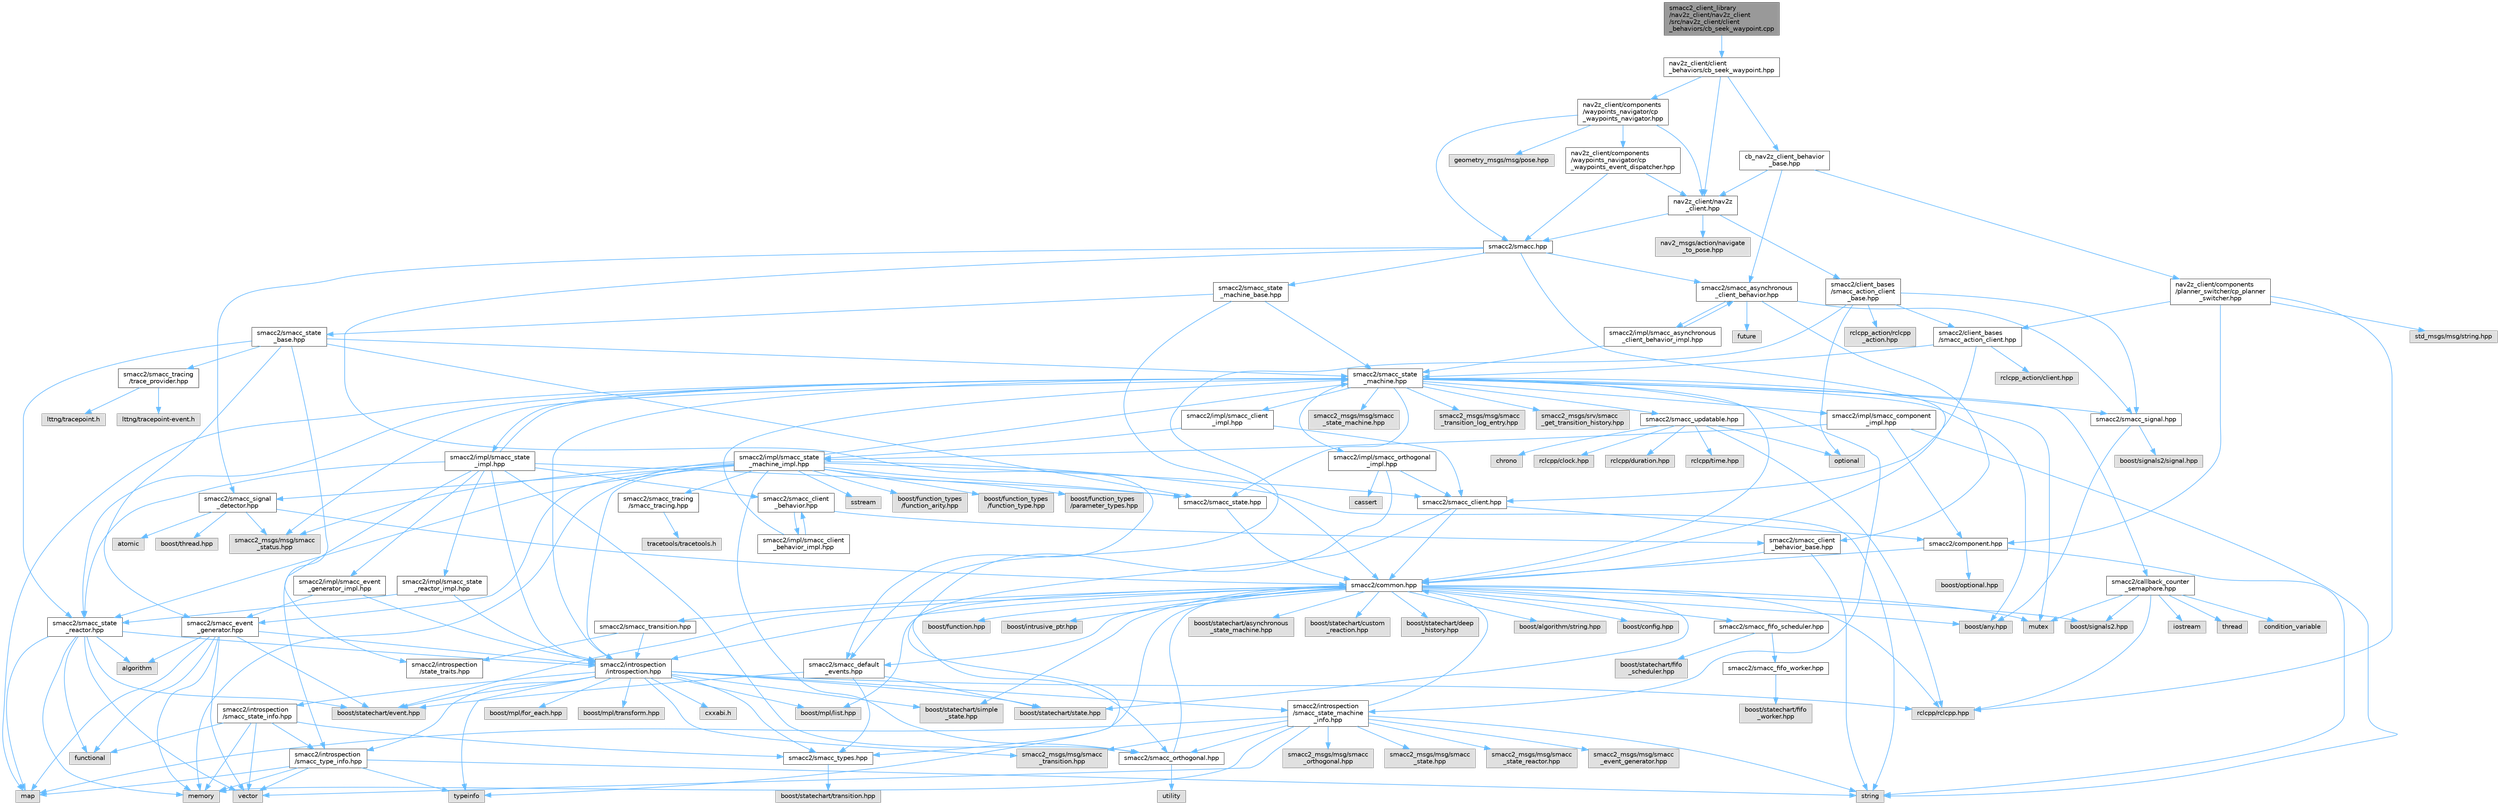 digraph "smacc2_client_library/nav2z_client/nav2z_client/src/nav2z_client/client_behaviors/cb_seek_waypoint.cpp"
{
 // LATEX_PDF_SIZE
  bgcolor="transparent";
  edge [fontname=Helvetica,fontsize=10,labelfontname=Helvetica,labelfontsize=10];
  node [fontname=Helvetica,fontsize=10,shape=box,height=0.2,width=0.4];
  Node1 [label="smacc2_client_library\l/nav2z_client/nav2z_client\l/src/nav2z_client/client\l_behaviors/cb_seek_waypoint.cpp",height=0.2,width=0.4,color="gray40", fillcolor="grey60", style="filled", fontcolor="black",tooltip=" "];
  Node1 -> Node2 [color="steelblue1",style="solid"];
  Node2 [label="nav2z_client/client\l_behaviors/cb_seek_waypoint.hpp",height=0.2,width=0.4,color="grey40", fillcolor="white", style="filled",URL="$cb__seek__waypoint_8hpp.html",tooltip=" "];
  Node2 -> Node3 [color="steelblue1",style="solid"];
  Node3 [label="nav2z_client/components\l/waypoints_navigator/cp\l_waypoints_navigator.hpp",height=0.2,width=0.4,color="grey40", fillcolor="white", style="filled",URL="$cp__waypoints__navigator_8hpp.html",tooltip=" "];
  Node3 -> Node4 [color="steelblue1",style="solid"];
  Node4 [label="nav2z_client/components\l/waypoints_navigator/cp\l_waypoints_event_dispatcher.hpp",height=0.2,width=0.4,color="grey40", fillcolor="white", style="filled",URL="$cp__waypoints__event__dispatcher_8hpp.html",tooltip=" "];
  Node4 -> Node5 [color="steelblue1",style="solid"];
  Node5 [label="nav2z_client/nav2z\l_client.hpp",height=0.2,width=0.4,color="grey40", fillcolor="white", style="filled",URL="$nav2z__client_8hpp.html",tooltip=" "];
  Node5 -> Node6 [color="steelblue1",style="solid"];
  Node6 [label="smacc2/client_bases\l/smacc_action_client\l_base.hpp",height=0.2,width=0.4,color="grey40", fillcolor="white", style="filled",URL="$smacc__action__client__base_8hpp.html",tooltip=" "];
  Node6 -> Node7 [color="steelblue1",style="solid"];
  Node7 [label="smacc2/client_bases\l/smacc_action_client.hpp",height=0.2,width=0.4,color="grey40", fillcolor="white", style="filled",URL="$smacc__action__client_8hpp.html",tooltip=" "];
  Node7 -> Node8 [color="steelblue1",style="solid"];
  Node8 [label="smacc2/smacc_client.hpp",height=0.2,width=0.4,color="grey40", fillcolor="white", style="filled",URL="$smacc__client_8hpp.html",tooltip=" "];
  Node8 -> Node9 [color="steelblue1",style="solid"];
  Node9 [label="smacc2/common.hpp",height=0.2,width=0.4,color="grey40", fillcolor="white", style="filled",URL="$include_2smacc2_2common_8hpp.html",tooltip=" "];
  Node9 -> Node10 [color="steelblue1",style="solid"];
  Node10 [label="boost/statechart/asynchronous\l_state_machine.hpp",height=0.2,width=0.4,color="grey60", fillcolor="#E0E0E0", style="filled",tooltip=" "];
  Node9 -> Node11 [color="steelblue1",style="solid"];
  Node11 [label="boost/statechart/custom\l_reaction.hpp",height=0.2,width=0.4,color="grey60", fillcolor="#E0E0E0", style="filled",tooltip=" "];
  Node9 -> Node12 [color="steelblue1",style="solid"];
  Node12 [label="boost/statechart/deep\l_history.hpp",height=0.2,width=0.4,color="grey60", fillcolor="#E0E0E0", style="filled",tooltip=" "];
  Node9 -> Node13 [color="steelblue1",style="solid"];
  Node13 [label="boost/statechart/event.hpp",height=0.2,width=0.4,color="grey60", fillcolor="#E0E0E0", style="filled",tooltip=" "];
  Node9 -> Node14 [color="steelblue1",style="solid"];
  Node14 [label="boost/statechart/simple\l_state.hpp",height=0.2,width=0.4,color="grey60", fillcolor="#E0E0E0", style="filled",tooltip=" "];
  Node9 -> Node15 [color="steelblue1",style="solid"];
  Node15 [label="boost/statechart/state.hpp",height=0.2,width=0.4,color="grey60", fillcolor="#E0E0E0", style="filled",tooltip=" "];
  Node9 -> Node16 [color="steelblue1",style="solid"];
  Node16 [label="boost/algorithm/string.hpp",height=0.2,width=0.4,color="grey60", fillcolor="#E0E0E0", style="filled",tooltip=" "];
  Node9 -> Node17 [color="steelblue1",style="solid"];
  Node17 [label="boost/any.hpp",height=0.2,width=0.4,color="grey60", fillcolor="#E0E0E0", style="filled",tooltip=" "];
  Node9 -> Node18 [color="steelblue1",style="solid"];
  Node18 [label="boost/config.hpp",height=0.2,width=0.4,color="grey60", fillcolor="#E0E0E0", style="filled",tooltip=" "];
  Node9 -> Node19 [color="steelblue1",style="solid"];
  Node19 [label="boost/function.hpp",height=0.2,width=0.4,color="grey60", fillcolor="#E0E0E0", style="filled",tooltip=" "];
  Node9 -> Node20 [color="steelblue1",style="solid"];
  Node20 [label="boost/intrusive_ptr.hpp",height=0.2,width=0.4,color="grey60", fillcolor="#E0E0E0", style="filled",tooltip=" "];
  Node9 -> Node21 [color="steelblue1",style="solid"];
  Node21 [label="boost/mpl/list.hpp",height=0.2,width=0.4,color="grey60", fillcolor="#E0E0E0", style="filled",tooltip=" "];
  Node9 -> Node22 [color="steelblue1",style="solid"];
  Node22 [label="boost/signals2.hpp",height=0.2,width=0.4,color="grey60", fillcolor="#E0E0E0", style="filled",tooltip=" "];
  Node9 -> Node23 [color="steelblue1",style="solid"];
  Node23 [label="mutex",height=0.2,width=0.4,color="grey60", fillcolor="#E0E0E0", style="filled",tooltip=" "];
  Node9 -> Node24 [color="steelblue1",style="solid"];
  Node24 [label="rclcpp/rclcpp.hpp",height=0.2,width=0.4,color="grey60", fillcolor="#E0E0E0", style="filled",tooltip=" "];
  Node9 -> Node25 [color="steelblue1",style="solid"];
  Node25 [label="smacc2/introspection\l/introspection.hpp",height=0.2,width=0.4,color="grey40", fillcolor="white", style="filled",URL="$introspection_8hpp.html",tooltip=" "];
  Node25 -> Node13 [color="steelblue1",style="solid"];
  Node25 -> Node14 [color="steelblue1",style="solid"];
  Node25 -> Node15 [color="steelblue1",style="solid"];
  Node25 -> Node26 [color="steelblue1",style="solid"];
  Node26 [label="boost/mpl/for_each.hpp",height=0.2,width=0.4,color="grey60", fillcolor="#E0E0E0", style="filled",tooltip=" "];
  Node25 -> Node21 [color="steelblue1",style="solid"];
  Node25 -> Node27 [color="steelblue1",style="solid"];
  Node27 [label="boost/mpl/transform.hpp",height=0.2,width=0.4,color="grey60", fillcolor="#E0E0E0", style="filled",tooltip=" "];
  Node25 -> Node24 [color="steelblue1",style="solid"];
  Node25 -> Node28 [color="steelblue1",style="solid"];
  Node28 [label="typeinfo",height=0.2,width=0.4,color="grey60", fillcolor="#E0E0E0", style="filled",tooltip=" "];
  Node25 -> Node29 [color="steelblue1",style="solid"];
  Node29 [label="smacc2/introspection\l/smacc_state_info.hpp",height=0.2,width=0.4,color="grey40", fillcolor="white", style="filled",URL="$smacc__state__info_8hpp.html",tooltip=" "];
  Node29 -> Node30 [color="steelblue1",style="solid"];
  Node30 [label="functional",height=0.2,width=0.4,color="grey60", fillcolor="#E0E0E0", style="filled",tooltip=" "];
  Node29 -> Node31 [color="steelblue1",style="solid"];
  Node31 [label="memory",height=0.2,width=0.4,color="grey60", fillcolor="#E0E0E0", style="filled",tooltip=" "];
  Node29 -> Node32 [color="steelblue1",style="solid"];
  Node32 [label="smacc2/introspection\l/smacc_type_info.hpp",height=0.2,width=0.4,color="grey40", fillcolor="white", style="filled",URL="$smacc__type__info_8hpp.html",tooltip=" "];
  Node32 -> Node33 [color="steelblue1",style="solid"];
  Node33 [label="map",height=0.2,width=0.4,color="grey60", fillcolor="#E0E0E0", style="filled",tooltip=" "];
  Node32 -> Node31 [color="steelblue1",style="solid"];
  Node32 -> Node34 [color="steelblue1",style="solid"];
  Node34 [label="string",height=0.2,width=0.4,color="grey60", fillcolor="#E0E0E0", style="filled",tooltip=" "];
  Node32 -> Node28 [color="steelblue1",style="solid"];
  Node32 -> Node35 [color="steelblue1",style="solid"];
  Node35 [label="vector",height=0.2,width=0.4,color="grey60", fillcolor="#E0E0E0", style="filled",tooltip=" "];
  Node29 -> Node36 [color="steelblue1",style="solid"];
  Node36 [label="smacc2/smacc_types.hpp",height=0.2,width=0.4,color="grey40", fillcolor="white", style="filled",URL="$smacc__types_8hpp.html",tooltip=" "];
  Node36 -> Node37 [color="steelblue1",style="solid"];
  Node37 [label="boost/statechart/transition.hpp",height=0.2,width=0.4,color="grey60", fillcolor="#E0E0E0", style="filled",tooltip=" "];
  Node29 -> Node35 [color="steelblue1",style="solid"];
  Node25 -> Node32 [color="steelblue1",style="solid"];
  Node25 -> Node36 [color="steelblue1",style="solid"];
  Node25 -> Node38 [color="steelblue1",style="solid"];
  Node38 [label="cxxabi.h",height=0.2,width=0.4,color="grey60", fillcolor="#E0E0E0", style="filled",tooltip=" "];
  Node25 -> Node39 [color="steelblue1",style="solid"];
  Node39 [label="smacc2_msgs/msg/smacc\l_transition.hpp",height=0.2,width=0.4,color="grey60", fillcolor="#E0E0E0", style="filled",tooltip=" "];
  Node25 -> Node40 [color="steelblue1",style="solid"];
  Node40 [label="smacc2/introspection\l/smacc_state_machine\l_info.hpp",height=0.2,width=0.4,color="grey40", fillcolor="white", style="filled",URL="$smacc__state__machine__info_8hpp.html",tooltip=" "];
  Node40 -> Node33 [color="steelblue1",style="solid"];
  Node40 -> Node31 [color="steelblue1",style="solid"];
  Node40 -> Node34 [color="steelblue1",style="solid"];
  Node40 -> Node35 [color="steelblue1",style="solid"];
  Node40 -> Node9 [color="steelblue1",style="solid"];
  Node40 -> Node41 [color="steelblue1",style="solid"];
  Node41 [label="smacc2/smacc_orthogonal.hpp",height=0.2,width=0.4,color="grey40", fillcolor="white", style="filled",URL="$smacc__orthogonal_8hpp.html",tooltip=" "];
  Node41 -> Node9 [color="steelblue1",style="solid"];
  Node41 -> Node42 [color="steelblue1",style="solid"];
  Node42 [label="utility",height=0.2,width=0.4,color="grey60", fillcolor="#E0E0E0", style="filled",tooltip=" "];
  Node40 -> Node43 [color="steelblue1",style="solid"];
  Node43 [label="smacc2_msgs/msg/smacc\l_event_generator.hpp",height=0.2,width=0.4,color="grey60", fillcolor="#E0E0E0", style="filled",tooltip=" "];
  Node40 -> Node44 [color="steelblue1",style="solid"];
  Node44 [label="smacc2_msgs/msg/smacc\l_orthogonal.hpp",height=0.2,width=0.4,color="grey60", fillcolor="#E0E0E0", style="filled",tooltip=" "];
  Node40 -> Node45 [color="steelblue1",style="solid"];
  Node45 [label="smacc2_msgs/msg/smacc\l_state.hpp",height=0.2,width=0.4,color="grey60", fillcolor="#E0E0E0", style="filled",tooltip=" "];
  Node40 -> Node46 [color="steelblue1",style="solid"];
  Node46 [label="smacc2_msgs/msg/smacc\l_state_reactor.hpp",height=0.2,width=0.4,color="grey60", fillcolor="#E0E0E0", style="filled",tooltip=" "];
  Node40 -> Node39 [color="steelblue1",style="solid"];
  Node9 -> Node47 [color="steelblue1",style="solid"];
  Node47 [label="smacc2/smacc_fifo_scheduler.hpp",height=0.2,width=0.4,color="grey40", fillcolor="white", style="filled",URL="$smacc__fifo__scheduler_8hpp.html",tooltip=" "];
  Node47 -> Node48 [color="steelblue1",style="solid"];
  Node48 [label="boost/statechart/fifo\l_scheduler.hpp",height=0.2,width=0.4,color="grey60", fillcolor="#E0E0E0", style="filled",tooltip=" "];
  Node47 -> Node49 [color="steelblue1",style="solid"];
  Node49 [label="smacc2/smacc_fifo_worker.hpp",height=0.2,width=0.4,color="grey40", fillcolor="white", style="filled",URL="$smacc__fifo__worker_8hpp.html",tooltip=" "];
  Node49 -> Node50 [color="steelblue1",style="solid"];
  Node50 [label="boost/statechart/fifo\l_worker.hpp",height=0.2,width=0.4,color="grey60", fillcolor="#E0E0E0", style="filled",tooltip=" "];
  Node9 -> Node36 [color="steelblue1",style="solid"];
  Node9 -> Node51 [color="steelblue1",style="solid"];
  Node51 [label="smacc2/smacc_default\l_events.hpp",height=0.2,width=0.4,color="grey40", fillcolor="white", style="filled",URL="$smacc__default__events_8hpp.html",tooltip=" "];
  Node51 -> Node36 [color="steelblue1",style="solid"];
  Node51 -> Node13 [color="steelblue1",style="solid"];
  Node51 -> Node15 [color="steelblue1",style="solid"];
  Node9 -> Node52 [color="steelblue1",style="solid"];
  Node52 [label="smacc2/smacc_transition.hpp",height=0.2,width=0.4,color="grey40", fillcolor="white", style="filled",URL="$smacc__transition_8hpp.html",tooltip=" "];
  Node52 -> Node25 [color="steelblue1",style="solid"];
  Node52 -> Node53 [color="steelblue1",style="solid"];
  Node53 [label="smacc2/introspection\l/state_traits.hpp",height=0.2,width=0.4,color="grey40", fillcolor="white", style="filled",URL="$state__traits_8hpp.html",tooltip=" "];
  Node8 -> Node54 [color="steelblue1",style="solid"];
  Node54 [label="smacc2/component.hpp",height=0.2,width=0.4,color="grey40", fillcolor="white", style="filled",URL="$component_8hpp.html",tooltip=" "];
  Node54 -> Node34 [color="steelblue1",style="solid"];
  Node54 -> Node55 [color="steelblue1",style="solid"];
  Node55 [label="boost/optional.hpp",height=0.2,width=0.4,color="grey60", fillcolor="#E0E0E0", style="filled",tooltip=" "];
  Node54 -> Node9 [color="steelblue1",style="solid"];
  Node8 -> Node28 [color="steelblue1",style="solid"];
  Node7 -> Node56 [color="steelblue1",style="solid"];
  Node56 [label="smacc2/smacc_state\l_machine.hpp",height=0.2,width=0.4,color="grey40", fillcolor="white", style="filled",URL="$smacc__state__machine_8hpp.html",tooltip=" "];
  Node56 -> Node17 [color="steelblue1",style="solid"];
  Node56 -> Node33 [color="steelblue1",style="solid"];
  Node56 -> Node23 [color="steelblue1",style="solid"];
  Node56 -> Node9 [color="steelblue1",style="solid"];
  Node56 -> Node25 [color="steelblue1",style="solid"];
  Node56 -> Node40 [color="steelblue1",style="solid"];
  Node56 -> Node57 [color="steelblue1",style="solid"];
  Node57 [label="smacc2/smacc_signal.hpp",height=0.2,width=0.4,color="grey40", fillcolor="white", style="filled",URL="$smacc__signal_8hpp.html",tooltip=" "];
  Node57 -> Node17 [color="steelblue1",style="solid"];
  Node57 -> Node58 [color="steelblue1",style="solid"];
  Node58 [label="boost/signals2/signal.hpp",height=0.2,width=0.4,color="grey60", fillcolor="#E0E0E0", style="filled",tooltip=" "];
  Node56 -> Node59 [color="steelblue1",style="solid"];
  Node59 [label="smacc2/smacc_updatable.hpp",height=0.2,width=0.4,color="grey40", fillcolor="white", style="filled",URL="$smacc__updatable_8hpp.html",tooltip=" "];
  Node59 -> Node60 [color="steelblue1",style="solid"];
  Node60 [label="chrono",height=0.2,width=0.4,color="grey60", fillcolor="#E0E0E0", style="filled",tooltip=" "];
  Node59 -> Node61 [color="steelblue1",style="solid"];
  Node61 [label="optional",height=0.2,width=0.4,color="grey60", fillcolor="#E0E0E0", style="filled",tooltip=" "];
  Node59 -> Node62 [color="steelblue1",style="solid"];
  Node62 [label="rclcpp/clock.hpp",height=0.2,width=0.4,color="grey60", fillcolor="#E0E0E0", style="filled",tooltip=" "];
  Node59 -> Node63 [color="steelblue1",style="solid"];
  Node63 [label="rclcpp/duration.hpp",height=0.2,width=0.4,color="grey60", fillcolor="#E0E0E0", style="filled",tooltip=" "];
  Node59 -> Node24 [color="steelblue1",style="solid"];
  Node59 -> Node64 [color="steelblue1",style="solid"];
  Node64 [label="rclcpp/time.hpp",height=0.2,width=0.4,color="grey60", fillcolor="#E0E0E0", style="filled",tooltip=" "];
  Node56 -> Node65 [color="steelblue1",style="solid"];
  Node65 [label="smacc2_msgs/msg/smacc\l_state_machine.hpp",height=0.2,width=0.4,color="grey60", fillcolor="#E0E0E0", style="filled",tooltip=" "];
  Node56 -> Node66 [color="steelblue1",style="solid"];
  Node66 [label="smacc2_msgs/msg/smacc\l_status.hpp",height=0.2,width=0.4,color="grey60", fillcolor="#E0E0E0", style="filled",tooltip=" "];
  Node56 -> Node67 [color="steelblue1",style="solid"];
  Node67 [label="smacc2_msgs/msg/smacc\l_transition_log_entry.hpp",height=0.2,width=0.4,color="grey60", fillcolor="#E0E0E0", style="filled",tooltip=" "];
  Node56 -> Node68 [color="steelblue1",style="solid"];
  Node68 [label="smacc2_msgs/srv/smacc\l_get_transition_history.hpp",height=0.2,width=0.4,color="grey60", fillcolor="#E0E0E0", style="filled",tooltip=" "];
  Node56 -> Node69 [color="steelblue1",style="solid"];
  Node69 [label="smacc2/callback_counter\l_semaphore.hpp",height=0.2,width=0.4,color="grey40", fillcolor="white", style="filled",URL="$callback__counter__semaphore_8hpp.html",tooltip=" "];
  Node69 -> Node22 [color="steelblue1",style="solid"];
  Node69 -> Node70 [color="steelblue1",style="solid"];
  Node70 [label="condition_variable",height=0.2,width=0.4,color="grey60", fillcolor="#E0E0E0", style="filled",tooltip=" "];
  Node69 -> Node71 [color="steelblue1",style="solid"];
  Node71 [label="iostream",height=0.2,width=0.4,color="grey60", fillcolor="#E0E0E0", style="filled",tooltip=" "];
  Node69 -> Node23 [color="steelblue1",style="solid"];
  Node69 -> Node24 [color="steelblue1",style="solid"];
  Node69 -> Node72 [color="steelblue1",style="solid"];
  Node72 [label="thread",height=0.2,width=0.4,color="grey60", fillcolor="#E0E0E0", style="filled",tooltip=" "];
  Node56 -> Node73 [color="steelblue1",style="solid"];
  Node73 [label="smacc2/smacc_state.hpp",height=0.2,width=0.4,color="grey40", fillcolor="white", style="filled",URL="$smacc__state_8hpp.html",tooltip=" "];
  Node73 -> Node9 [color="steelblue1",style="solid"];
  Node56 -> Node74 [color="steelblue1",style="solid"];
  Node74 [label="smacc2/smacc_state\l_reactor.hpp",height=0.2,width=0.4,color="grey40", fillcolor="white", style="filled",URL="$smacc__state__reactor_8hpp.html",tooltip=" "];
  Node74 -> Node75 [color="steelblue1",style="solid"];
  Node75 [label="algorithm",height=0.2,width=0.4,color="grey60", fillcolor="#E0E0E0", style="filled",tooltip=" "];
  Node74 -> Node13 [color="steelblue1",style="solid"];
  Node74 -> Node30 [color="steelblue1",style="solid"];
  Node74 -> Node33 [color="steelblue1",style="solid"];
  Node74 -> Node31 [color="steelblue1",style="solid"];
  Node74 -> Node25 [color="steelblue1",style="solid"];
  Node74 -> Node35 [color="steelblue1",style="solid"];
  Node56 -> Node76 [color="steelblue1",style="solid"];
  Node76 [label="smacc2/impl/smacc_client\l_impl.hpp",height=0.2,width=0.4,color="grey40", fillcolor="white", style="filled",URL="$smacc__client__impl_8hpp.html",tooltip=" "];
  Node76 -> Node77 [color="steelblue1",style="solid"];
  Node77 [label="smacc2/impl/smacc_state\l_machine_impl.hpp",height=0.2,width=0.4,color="grey40", fillcolor="white", style="filled",URL="$smacc__state__machine__impl_8hpp.html",tooltip=" "];
  Node77 -> Node31 [color="steelblue1",style="solid"];
  Node77 -> Node78 [color="steelblue1",style="solid"];
  Node78 [label="sstream",height=0.2,width=0.4,color="grey60", fillcolor="#E0E0E0", style="filled",tooltip=" "];
  Node77 -> Node34 [color="steelblue1",style="solid"];
  Node77 -> Node25 [color="steelblue1",style="solid"];
  Node77 -> Node8 [color="steelblue1",style="solid"];
  Node77 -> Node79 [color="steelblue1",style="solid"];
  Node79 [label="smacc2/smacc_event\l_generator.hpp",height=0.2,width=0.4,color="grey40", fillcolor="white", style="filled",URL="$smacc__event__generator_8hpp.html",tooltip=" "];
  Node79 -> Node75 [color="steelblue1",style="solid"];
  Node79 -> Node13 [color="steelblue1",style="solid"];
  Node79 -> Node30 [color="steelblue1",style="solid"];
  Node79 -> Node33 [color="steelblue1",style="solid"];
  Node79 -> Node31 [color="steelblue1",style="solid"];
  Node79 -> Node25 [color="steelblue1",style="solid"];
  Node79 -> Node35 [color="steelblue1",style="solid"];
  Node77 -> Node41 [color="steelblue1",style="solid"];
  Node77 -> Node80 [color="steelblue1",style="solid"];
  Node80 [label="smacc2/smacc_signal\l_detector.hpp",height=0.2,width=0.4,color="grey40", fillcolor="white", style="filled",URL="$smacc__signal__detector_8hpp.html",tooltip=" "];
  Node80 -> Node81 [color="steelblue1",style="solid"];
  Node81 [label="atomic",height=0.2,width=0.4,color="grey60", fillcolor="#E0E0E0", style="filled",tooltip=" "];
  Node80 -> Node82 [color="steelblue1",style="solid"];
  Node82 [label="boost/thread.hpp",height=0.2,width=0.4,color="grey60", fillcolor="#E0E0E0", style="filled",tooltip=" "];
  Node80 -> Node9 [color="steelblue1",style="solid"];
  Node80 -> Node66 [color="steelblue1",style="solid"];
  Node77 -> Node73 [color="steelblue1",style="solid"];
  Node77 -> Node56 [color="steelblue1",style="solid"];
  Node77 -> Node74 [color="steelblue1",style="solid"];
  Node77 -> Node83 [color="steelblue1",style="solid"];
  Node83 [label="boost/function_types\l/function_arity.hpp",height=0.2,width=0.4,color="grey60", fillcolor="#E0E0E0", style="filled",tooltip=" "];
  Node77 -> Node84 [color="steelblue1",style="solid"];
  Node84 [label="boost/function_types\l/function_type.hpp",height=0.2,width=0.4,color="grey60", fillcolor="#E0E0E0", style="filled",tooltip=" "];
  Node77 -> Node85 [color="steelblue1",style="solid"];
  Node85 [label="boost/function_types\l/parameter_types.hpp",height=0.2,width=0.4,color="grey60", fillcolor="#E0E0E0", style="filled",tooltip=" "];
  Node77 -> Node86 [color="steelblue1",style="solid"];
  Node86 [label="smacc2/smacc_tracing\l/smacc_tracing.hpp",height=0.2,width=0.4,color="grey40", fillcolor="white", style="filled",URL="$smacc__tracing_8hpp.html",tooltip=" "];
  Node86 -> Node87 [color="steelblue1",style="solid"];
  Node87 [label="tracetools/tracetools.h",height=0.2,width=0.4,color="grey60", fillcolor="#E0E0E0", style="filled",tooltip=" "];
  Node77 -> Node66 [color="steelblue1",style="solid"];
  Node76 -> Node8 [color="steelblue1",style="solid"];
  Node56 -> Node88 [color="steelblue1",style="solid"];
  Node88 [label="smacc2/impl/smacc_component\l_impl.hpp",height=0.2,width=0.4,color="grey40", fillcolor="white", style="filled",URL="$smacc__component__impl_8hpp.html",tooltip=" "];
  Node88 -> Node34 [color="steelblue1",style="solid"];
  Node88 -> Node54 [color="steelblue1",style="solid"];
  Node88 -> Node77 [color="steelblue1",style="solid"];
  Node56 -> Node89 [color="steelblue1",style="solid"];
  Node89 [label="smacc2/impl/smacc_orthogonal\l_impl.hpp",height=0.2,width=0.4,color="grey40", fillcolor="white", style="filled",URL="$smacc__orthogonal__impl_8hpp.html",tooltip=" "];
  Node89 -> Node90 [color="steelblue1",style="solid"];
  Node90 [label="cassert",height=0.2,width=0.4,color="grey60", fillcolor="#E0E0E0", style="filled",tooltip=" "];
  Node89 -> Node8 [color="steelblue1",style="solid"];
  Node89 -> Node41 [color="steelblue1",style="solid"];
  Node56 -> Node91 [color="steelblue1",style="solid"];
  Node91 [label="smacc2/impl/smacc_state\l_impl.hpp",height=0.2,width=0.4,color="grey40", fillcolor="white", style="filled",URL="$smacc__state__impl_8hpp.html",tooltip=" "];
  Node91 -> Node25 [color="steelblue1",style="solid"];
  Node91 -> Node92 [color="steelblue1",style="solid"];
  Node92 [label="smacc2/smacc_client\l_behavior.hpp",height=0.2,width=0.4,color="grey40", fillcolor="white", style="filled",URL="$smacc__client__behavior_8hpp.html",tooltip=" "];
  Node92 -> Node93 [color="steelblue1",style="solid"];
  Node93 [label="smacc2/smacc_client\l_behavior_base.hpp",height=0.2,width=0.4,color="grey40", fillcolor="white", style="filled",URL="$smacc__client__behavior__base_8hpp.html",tooltip=" "];
  Node93 -> Node34 [color="steelblue1",style="solid"];
  Node93 -> Node9 [color="steelblue1",style="solid"];
  Node92 -> Node94 [color="steelblue1",style="solid"];
  Node94 [label="smacc2/impl/smacc_client\l_behavior_impl.hpp",height=0.2,width=0.4,color="grey40", fillcolor="white", style="filled",URL="$smacc__client__behavior__impl_8hpp.html",tooltip=" "];
  Node94 -> Node92 [color="steelblue1",style="solid"];
  Node94 -> Node56 [color="steelblue1",style="solid"];
  Node91 -> Node41 [color="steelblue1",style="solid"];
  Node91 -> Node73 [color="steelblue1",style="solid"];
  Node91 -> Node74 [color="steelblue1",style="solid"];
  Node91 -> Node32 [color="steelblue1",style="solid"];
  Node91 -> Node56 [color="steelblue1",style="solid"];
  Node91 -> Node95 [color="steelblue1",style="solid"];
  Node95 [label="smacc2/impl/smacc_event\l_generator_impl.hpp",height=0.2,width=0.4,color="grey40", fillcolor="white", style="filled",URL="$smacc__event__generator__impl_8hpp.html",tooltip=" "];
  Node95 -> Node25 [color="steelblue1",style="solid"];
  Node95 -> Node79 [color="steelblue1",style="solid"];
  Node91 -> Node96 [color="steelblue1",style="solid"];
  Node96 [label="smacc2/impl/smacc_state\l_reactor_impl.hpp",height=0.2,width=0.4,color="grey40", fillcolor="white", style="filled",URL="$smacc__state__reactor__impl_8hpp.html",tooltip=" "];
  Node96 -> Node25 [color="steelblue1",style="solid"];
  Node96 -> Node74 [color="steelblue1",style="solid"];
  Node7 -> Node97 [color="steelblue1",style="solid"];
  Node97 [label="rclcpp_action/client.hpp",height=0.2,width=0.4,color="grey60", fillcolor="#E0E0E0", style="filled",tooltip=" "];
  Node6 -> Node51 [color="steelblue1",style="solid"];
  Node6 -> Node57 [color="steelblue1",style="solid"];
  Node6 -> Node61 [color="steelblue1",style="solid"];
  Node6 -> Node98 [color="steelblue1",style="solid"];
  Node98 [label="rclcpp_action/rclcpp\l_action.hpp",height=0.2,width=0.4,color="grey60", fillcolor="#E0E0E0", style="filled",tooltip=" "];
  Node5 -> Node99 [color="steelblue1",style="solid"];
  Node99 [label="smacc2/smacc.hpp",height=0.2,width=0.4,color="grey40", fillcolor="white", style="filled",URL="$smacc_8hpp.html",tooltip=" "];
  Node99 -> Node9 [color="steelblue1",style="solid"];
  Node99 -> Node100 [color="steelblue1",style="solid"];
  Node100 [label="smacc2/smacc_asynchronous\l_client_behavior.hpp",height=0.2,width=0.4,color="grey40", fillcolor="white", style="filled",URL="$smacc__asynchronous__client__behavior_8hpp.html",tooltip=" "];
  Node100 -> Node101 [color="steelblue1",style="solid"];
  Node101 [label="future",height=0.2,width=0.4,color="grey60", fillcolor="#E0E0E0", style="filled",tooltip=" "];
  Node100 -> Node93 [color="steelblue1",style="solid"];
  Node100 -> Node57 [color="steelblue1",style="solid"];
  Node100 -> Node102 [color="steelblue1",style="solid"];
  Node102 [label="smacc2/impl/smacc_asynchronous\l_client_behavior_impl.hpp",height=0.2,width=0.4,color="grey40", fillcolor="white", style="filled",URL="$smacc__asynchronous__client__behavior__impl_8hpp.html",tooltip=" "];
  Node102 -> Node100 [color="steelblue1",style="solid"];
  Node102 -> Node56 [color="steelblue1",style="solid"];
  Node99 -> Node51 [color="steelblue1",style="solid"];
  Node99 -> Node80 [color="steelblue1",style="solid"];
  Node99 -> Node103 [color="steelblue1",style="solid"];
  Node103 [label="smacc2/smacc_state\l_machine_base.hpp",height=0.2,width=0.4,color="grey40", fillcolor="white", style="filled",URL="$smacc__state__machine__base_8hpp.html",tooltip=" "];
  Node103 -> Node9 [color="steelblue1",style="solid"];
  Node103 -> Node104 [color="steelblue1",style="solid"];
  Node104 [label="smacc2/smacc_state\l_base.hpp",height=0.2,width=0.4,color="grey40", fillcolor="white", style="filled",URL="$smacc__state__base_8hpp.html",tooltip=" "];
  Node104 -> Node53 [color="steelblue1",style="solid"];
  Node104 -> Node79 [color="steelblue1",style="solid"];
  Node104 -> Node73 [color="steelblue1",style="solid"];
  Node104 -> Node56 [color="steelblue1",style="solid"];
  Node104 -> Node74 [color="steelblue1",style="solid"];
  Node104 -> Node105 [color="steelblue1",style="solid"];
  Node105 [label="smacc2/smacc_tracing\l/trace_provider.hpp",height=0.2,width=0.4,color="grey40", fillcolor="white", style="filled",URL="$trace__provider_8hpp.html",tooltip=" "];
  Node105 -> Node106 [color="steelblue1",style="solid"];
  Node106 [label="lttng/tracepoint.h",height=0.2,width=0.4,color="grey60", fillcolor="#E0E0E0", style="filled",tooltip=" "];
  Node105 -> Node107 [color="steelblue1",style="solid"];
  Node107 [label="lttng/tracepoint-event.h",height=0.2,width=0.4,color="grey60", fillcolor="#E0E0E0", style="filled",tooltip=" "];
  Node103 -> Node56 [color="steelblue1",style="solid"];
  Node5 -> Node108 [color="steelblue1",style="solid"];
  Node108 [label="nav2_msgs/action/navigate\l_to_pose.hpp",height=0.2,width=0.4,color="grey60", fillcolor="#E0E0E0", style="filled",tooltip=" "];
  Node4 -> Node99 [color="steelblue1",style="solid"];
  Node3 -> Node5 [color="steelblue1",style="solid"];
  Node3 -> Node99 [color="steelblue1",style="solid"];
  Node3 -> Node109 [color="steelblue1",style="solid"];
  Node109 [label="geometry_msgs/msg/pose.hpp",height=0.2,width=0.4,color="grey60", fillcolor="#E0E0E0", style="filled",tooltip=" "];
  Node2 -> Node5 [color="steelblue1",style="solid"];
  Node2 -> Node110 [color="steelblue1",style="solid"];
  Node110 [label="cb_nav2z_client_behavior\l_base.hpp",height=0.2,width=0.4,color="grey40", fillcolor="white", style="filled",URL="$cb__nav2z__client__behavior__base_8hpp.html",tooltip=" "];
  Node110 -> Node111 [color="steelblue1",style="solid"];
  Node111 [label="nav2z_client/components\l/planner_switcher/cp_planner\l_switcher.hpp",height=0.2,width=0.4,color="grey40", fillcolor="white", style="filled",URL="$cp__planner__switcher_8hpp.html",tooltip=" "];
  Node111 -> Node24 [color="steelblue1",style="solid"];
  Node111 -> Node7 [color="steelblue1",style="solid"];
  Node111 -> Node54 [color="steelblue1",style="solid"];
  Node111 -> Node112 [color="steelblue1",style="solid"];
  Node112 [label="std_msgs/msg/string.hpp",height=0.2,width=0.4,color="grey60", fillcolor="#E0E0E0", style="filled",tooltip=" "];
  Node110 -> Node5 [color="steelblue1",style="solid"];
  Node110 -> Node100 [color="steelblue1",style="solid"];
}
